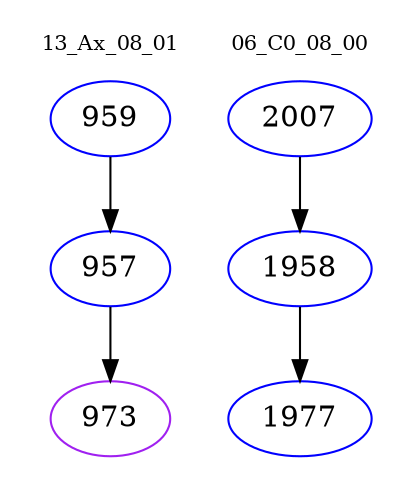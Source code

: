 digraph{
subgraph cluster_0 {
color = white
label = "13_Ax_08_01";
fontsize=10;
T0_959 [label="959", color="blue"]
T0_959 -> T0_957 [color="black"]
T0_957 [label="957", color="blue"]
T0_957 -> T0_973 [color="black"]
T0_973 [label="973", color="purple"]
}
subgraph cluster_1 {
color = white
label = "06_C0_08_00";
fontsize=10;
T1_2007 [label="2007", color="blue"]
T1_2007 -> T1_1958 [color="black"]
T1_1958 [label="1958", color="blue"]
T1_1958 -> T1_1977 [color="black"]
T1_1977 [label="1977", color="blue"]
}
}
